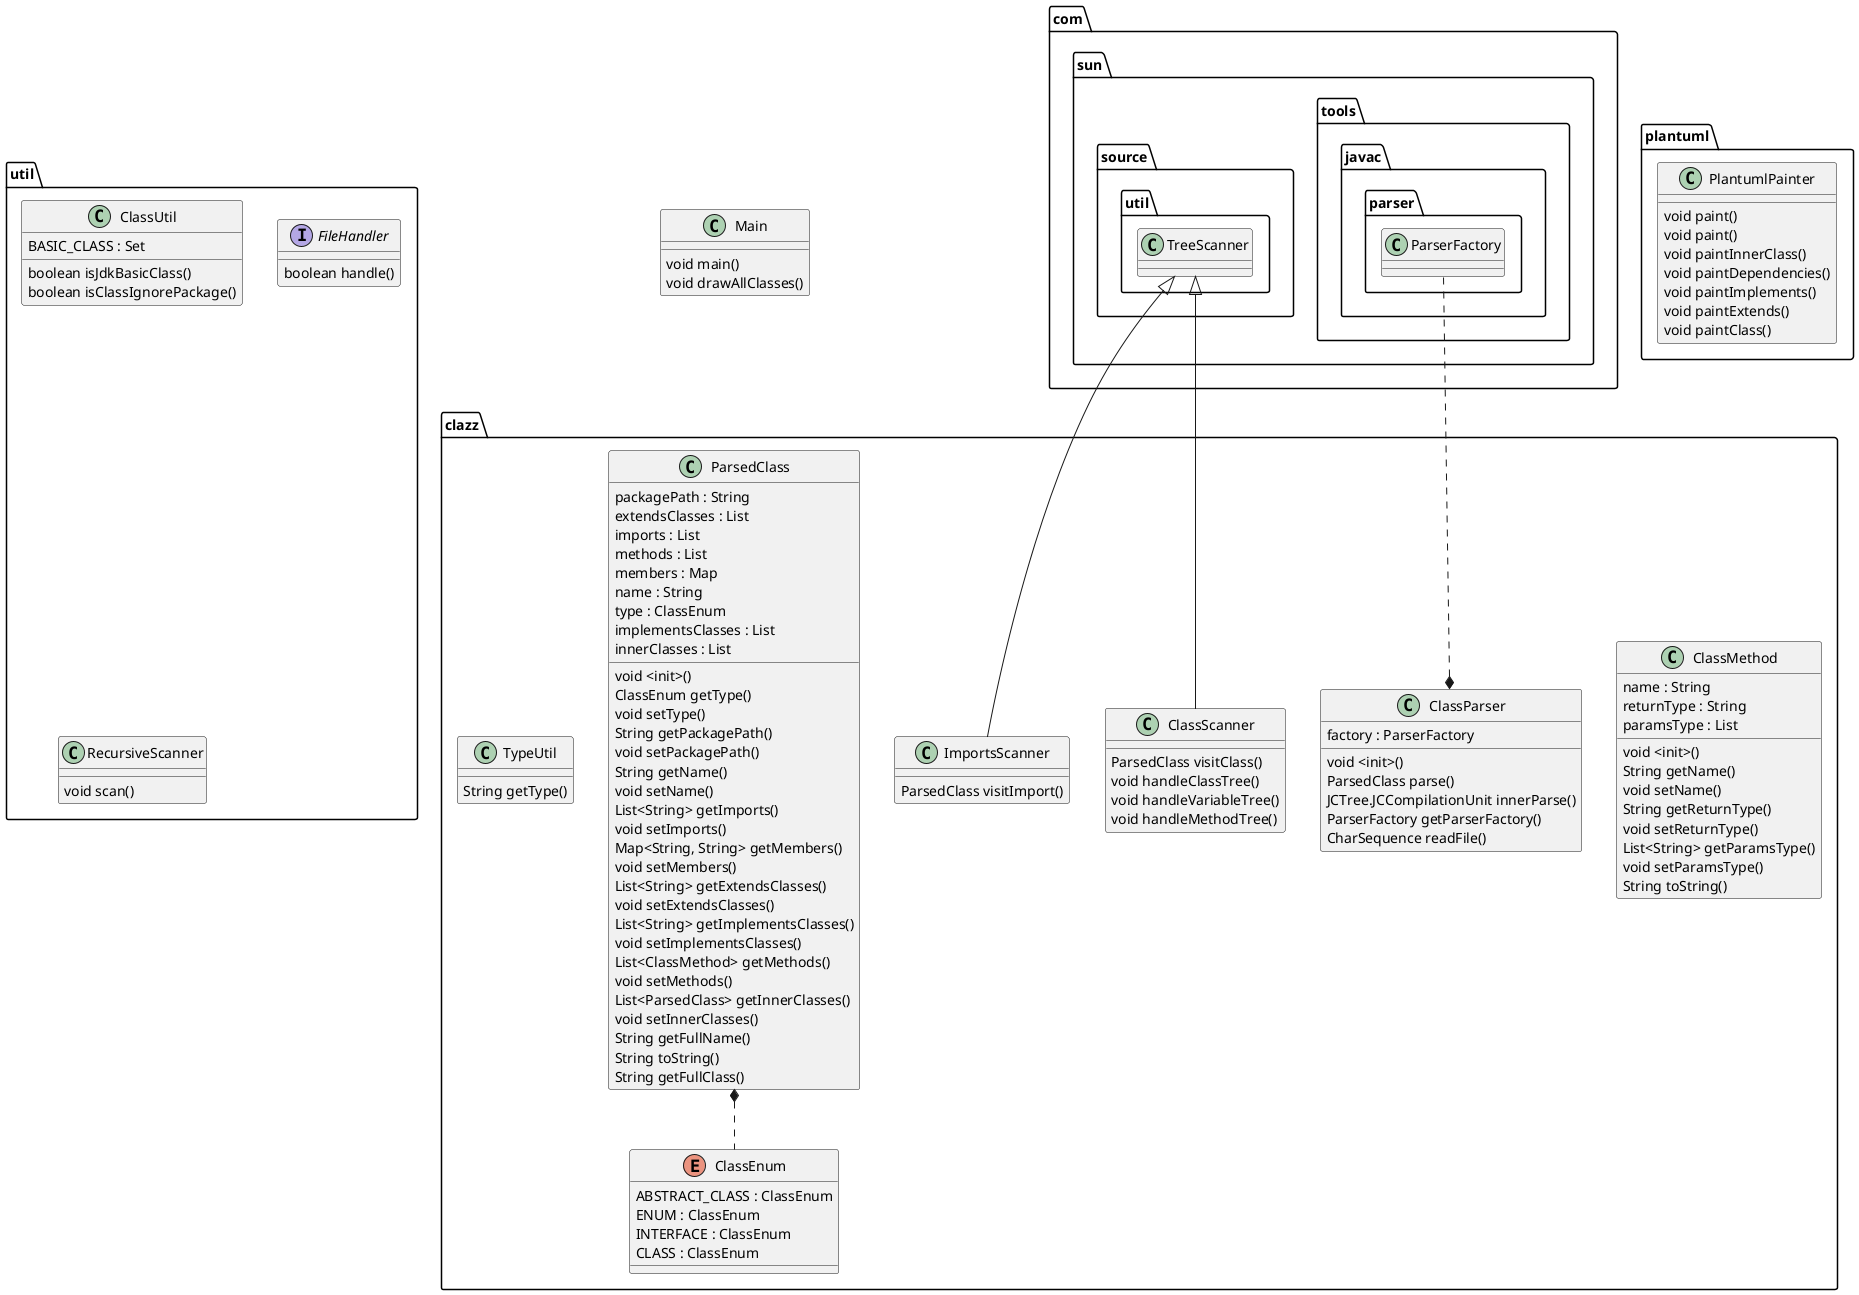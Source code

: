 @startuml

' =========== Main =========== 
class Main{ 
    void main()
    void drawAllClasses()
} 


' =========== clazz.ClassEnum =========== 
enum clazz.ClassEnum{ 
    ABSTRACT_CLASS : ClassEnum
    ENUM : ClassEnum
    INTERFACE : ClassEnum
    CLASS : ClassEnum
} 


' =========== clazz.ClassMethod =========== 
class clazz.ClassMethod{ 
    name : String
    returnType : String
    paramsType : List
    void <init>()
    String getName()
    void setName()
    String getReturnType()
    void setReturnType()
    List<String> getParamsType()
    void setParamsType()
    String toString()
} 


' =========== clazz.ClassParser =========== 
class clazz.ClassParser{ 
    factory : ParserFactory
    void <init>()
    ParsedClass parse()
    JCTree.JCCompilationUnit innerParse()
    ParserFactory getParserFactory()
    CharSequence readFile()
} 
clazz.ClassParser*..com.sun.tools.javac.parser.ParserFactory


' =========== clazz.ClassScanner =========== 
class clazz.ClassScanner{ 
    ParsedClass visitClass()
    void handleClassTree()
    void handleVariableTree()
    void handleMethodTree()
} 
com.sun.source.util.TreeScanner<|--clazz.ClassScanner


' =========== clazz.ImportsScanner =========== 
class clazz.ImportsScanner{ 
    ParsedClass visitImport()
} 
com.sun.source.util.TreeScanner<|--clazz.ImportsScanner


' =========== clazz.ParsedClass =========== 
class clazz.ParsedClass{ 
    packagePath : String
    extendsClasses : List
    imports : List
    methods : List
    members : Map
    name : String
    type : ClassEnum
    implementsClasses : List
    innerClasses : List
    void <init>()
    ClassEnum getType()
    void setType()
    String getPackagePath()
    void setPackagePath()
    String getName()
    void setName()
    List<String> getImports()
    void setImports()
    Map<String, String> getMembers()
    void setMembers()
    List<String> getExtendsClasses()
    void setExtendsClasses()
    List<String> getImplementsClasses()
    void setImplementsClasses()
    List<ClassMethod> getMethods()
    void setMethods()
    List<ParsedClass> getInnerClasses()
    void setInnerClasses()
    String getFullName()
    String toString()
    String getFullClass()
} 
clazz.ParsedClass*..clazz.ClassEnum


' =========== clazz.TypeUtil =========== 
class clazz.TypeUtil{ 
    String getType()
} 


' =========== plantuml.PlantumlPainter =========== 
class plantuml.PlantumlPainter{ 
    void paint()
    void paint()
    void paintInnerClass()
    void paintDependencies()
    void paintImplements()
    void paintExtends()
    void paintClass()
} 


' =========== util.ClassUtil =========== 
class util.ClassUtil{ 
    BASIC_CLASS : Set
    boolean isJdkBasicClass()
    boolean isClassIgnorePackage()
} 


' =========== util.FileHandler =========== 
interface util.FileHandler{ 
    boolean handle()
} 


' =========== util.RecursiveScanner =========== 
class util.RecursiveScanner{ 
    void scan()
} 

@enduml

